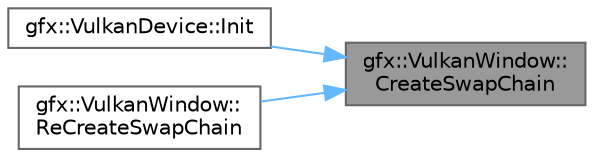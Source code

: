 digraph "gfx::VulkanWindow::CreateSwapChain"
{
 // LATEX_PDF_SIZE
  bgcolor="transparent";
  edge [fontname=Helvetica,fontsize=10,labelfontname=Helvetica,labelfontsize=10];
  node [fontname=Helvetica,fontsize=10,shape=box,height=0.2,width=0.4];
  rankdir="RL";
  Node1 [id="Node000001",label="gfx::VulkanWindow::\lCreateSwapChain",height=0.2,width=0.4,color="gray40", fillcolor="grey60", style="filled", fontcolor="black",tooltip="Creates the swap chain for rendering."];
  Node1 -> Node2 [id="edge1_Node000001_Node000002",dir="back",color="steelblue1",style="solid",tooltip=" "];
  Node2 [id="Node000002",label="gfx::VulkanDevice::Init",height=0.2,width=0.4,color="grey40", fillcolor="white", style="filled",URL="$classgfx_1_1_vulkan_device.html#ad6a42413db998efb13ae46c41f0612f5",tooltip="Initializes the GPU device."];
  Node1 -> Node3 [id="edge2_Node000001_Node000003",dir="back",color="steelblue1",style="solid",tooltip=" "];
  Node3 [id="Node000003",label="gfx::VulkanWindow::\lReCreateSwapChain",height=0.2,width=0.4,color="grey40", fillcolor="white", style="filled",URL="$classgfx_1_1_vulkan_window.html#a031bb2b8e3c370c9692ee8ff012de62a",tooltip="Recreates the swap chain, usually after a resize."];
}
